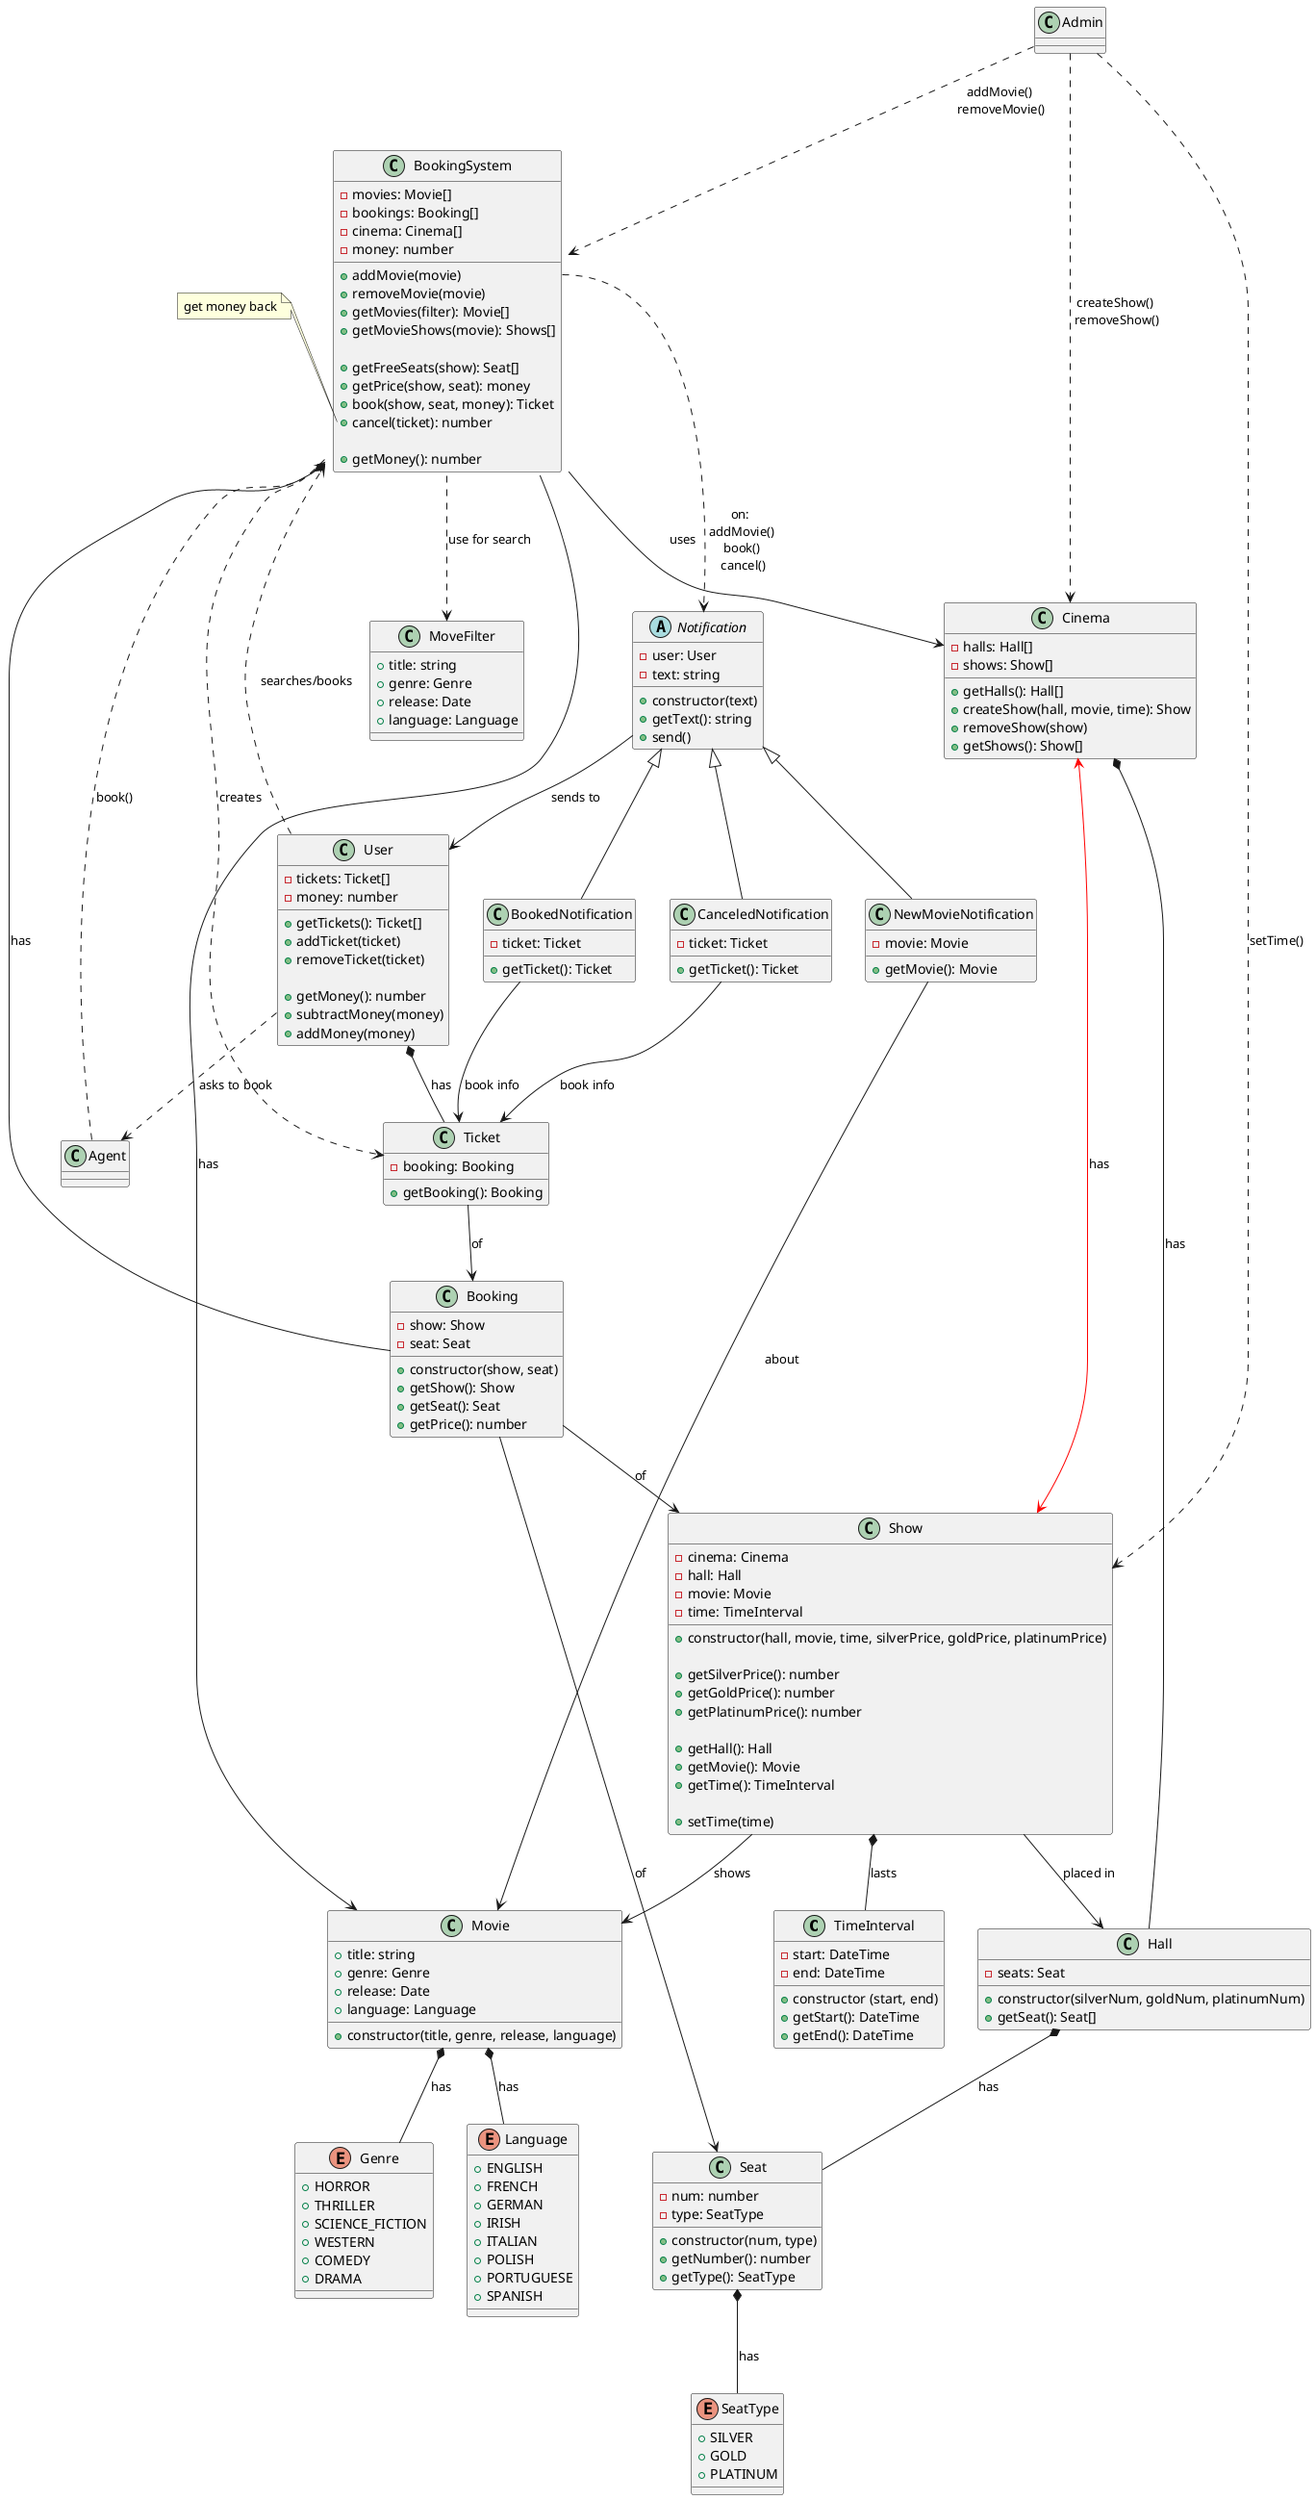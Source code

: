 @startuml
class TimeInterval {
    - start: DateTime
    - end: DateTime
    + constructor (start, end)
    + getStart(): DateTime
    + getEnd(): DateTime
}

enum Genre {
    + HORROR
    + THRILLER
    + SCIENCE_FICTION
    + WESTERN
    + COMEDY
    + DRAMA
}

enum Language {
    + ENGLISH
    + FRENCH
    + GERMAN
    + IRISH
    + ITALIAN
    + POLISH
    + PORTUGUESE
    + SPANISH
}

class Movie {
    + title: string
    + genre: Genre
    + release: Date
    + language: Language
    + constructor(title, genre, release, language)
}
Movie *-- Language: has
Movie *-- Genre: has

class Show {
    - cinema: Cinema
    - hall: Hall
    - movie: Movie
    - time: TimeInterval
    + constructor(hall, movie, time, silverPrice, goldPrice, platinumPrice)

    + getSilverPrice(): number
    + getGoldPrice(): number
    + getPlatinumPrice(): number

    + getHall(): Hall
    + getMovie(): Movie
    + getTime(): TimeInterval

    + setTime(time)
}
Show --> Hall: placed in
Show --> Movie: shows
Show *-- TimeInterval: lasts

enum SeatType {
    + SILVER
    + GOLD
    + PLATINUM
}

class Seat {
    - num: number
    - type: SeatType
    + constructor(num, type)
    + getNumber(): number
    + getType(): SeatType
}
Seat *-- SeatType: has

class Hall {
    - seats: Seat
    + constructor(silverNum, goldNum, platinumNum)
    + getSeat(): Seat[]
}
Hall *-- Seat: has

class Cinema {
    - halls: Hall[]
    - shows: Show[]
    + getHalls(): Hall[]
    + createShow(hall, movie, time): Show
    + removeShow(show)
    + getShows(): Show[]
}
Cinema *-- Hall: has
Cinema <-[#red]-> Show: has

class Booking {
    - show: Show
    - seat: Seat
    + constructor(show, seat)
    + getShow(): Show
    + getSeat(): Seat
    + getPrice(): number
}
Booking --> Show: of
Booking --> Seat: of

class Ticket {
    - booking: Booking
    + getBooking(): Booking
}
Ticket --> Booking: of

class MoveFilter {
    + title: string
    + genre: Genre
    + release: Date
    + language: Language
}

class BookingSystem {
    - movies: Movie[]
    - bookings: Booking[]
    - cinema: Cinema[]
    - money: number
    + addMovie(movie)
    + removeMovie(movie)
    + getMovies(filter): Movie[]
    + getMovieShows(movie): Shows[]

    + getFreeSeats(show): Seat[]
    + getPrice(show, seat): money
    + book(show, seat, money): Ticket
    + cancel(ticket): number

    + getMoney(): number
}
BookingSystem --> Movie: has
BookingSystem *-- Booking: has
BookingSystem --> Cinema: uses
BookingSystem ..> Ticket: creates
BookingSystem ..> MoveFilter: use for search
note left of BookingSystem::cancel
 get money back
end note
BookingSystem::addMovie ..> Notification: on: \n addMovie() \n book() \n cancel()

class User {
    - tickets: Ticket[]
    - money: number
    + getTickets(): Ticket[]
    + addTicket(ticket)
    + removeTicket(ticket)

    + getMoney(): number
    + subtractMoney(money)
    + addMoney(money)
}
User *-- Ticket: has
User ..> BookingSystem: searches/books
User ..> Agent: asks to book

class Admin {
}
Admin ..> BookingSystem: addMovie()\n removeMovie()
Admin ..> Cinema: createShow()\n removeShow()
Admin ..> Show: setTime()

class Agent {
}
Agent ..> BookingSystem: book()

together {
    abstract Notification
    class NewMovieNotification
    class BookedNotification
    class CanceledNotification
}

abstract class Notification {
    - user: User
    - text: string
    + constructor(text)
    + getText(): string
    + send()
}
Notification --> User: sends to

class NewMovieNotification extends Notification {
    - movie: Movie
    + getMovie(): Movie
}
NewMovieNotification --> Movie: about

class BookedNotification extends Notification {
    - ticket: Ticket
    + getTicket(): Ticket
}
BookedNotification --> Ticket: book info

class CanceledNotification extends Notification {
    - ticket: Ticket
    + getTicket(): Ticket
}
CanceledNotification --> Ticket: book info

@enduml
